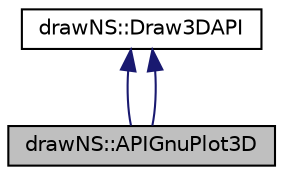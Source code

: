 digraph "drawNS::APIGnuPlot3D"
{
 // LATEX_PDF_SIZE
  edge [fontname="Helvetica",fontsize="10",labelfontname="Helvetica",labelfontsize="10"];
  node [fontname="Helvetica",fontsize="10",shape=record];
  Node1 [label="drawNS::APIGnuPlot3D",height=0.2,width=0.4,color="black", fillcolor="grey75", style="filled", fontcolor="black",tooltip="Implementation drawing 3D class using gnuplot Class implements proxy between gnuplot and C++ code."];
  Node2 -> Node1 [dir="back",color="midnightblue",fontsize="10",style="solid",fontname="Helvetica"];
  Node2 [label="drawNS::Draw3DAPI",height=0.2,width=0.4,color="black", fillcolor="white", style="filled",URL="$classdraw_n_s_1_1_draw3_d_a_p_i.html",tooltip="Abstract interface for drawing class Abstract class used as interface for 3D drawing class implementa..."];
  Node2 -> Node1 [dir="back",color="midnightblue",fontsize="10",style="solid",fontname="Helvetica"];
}
